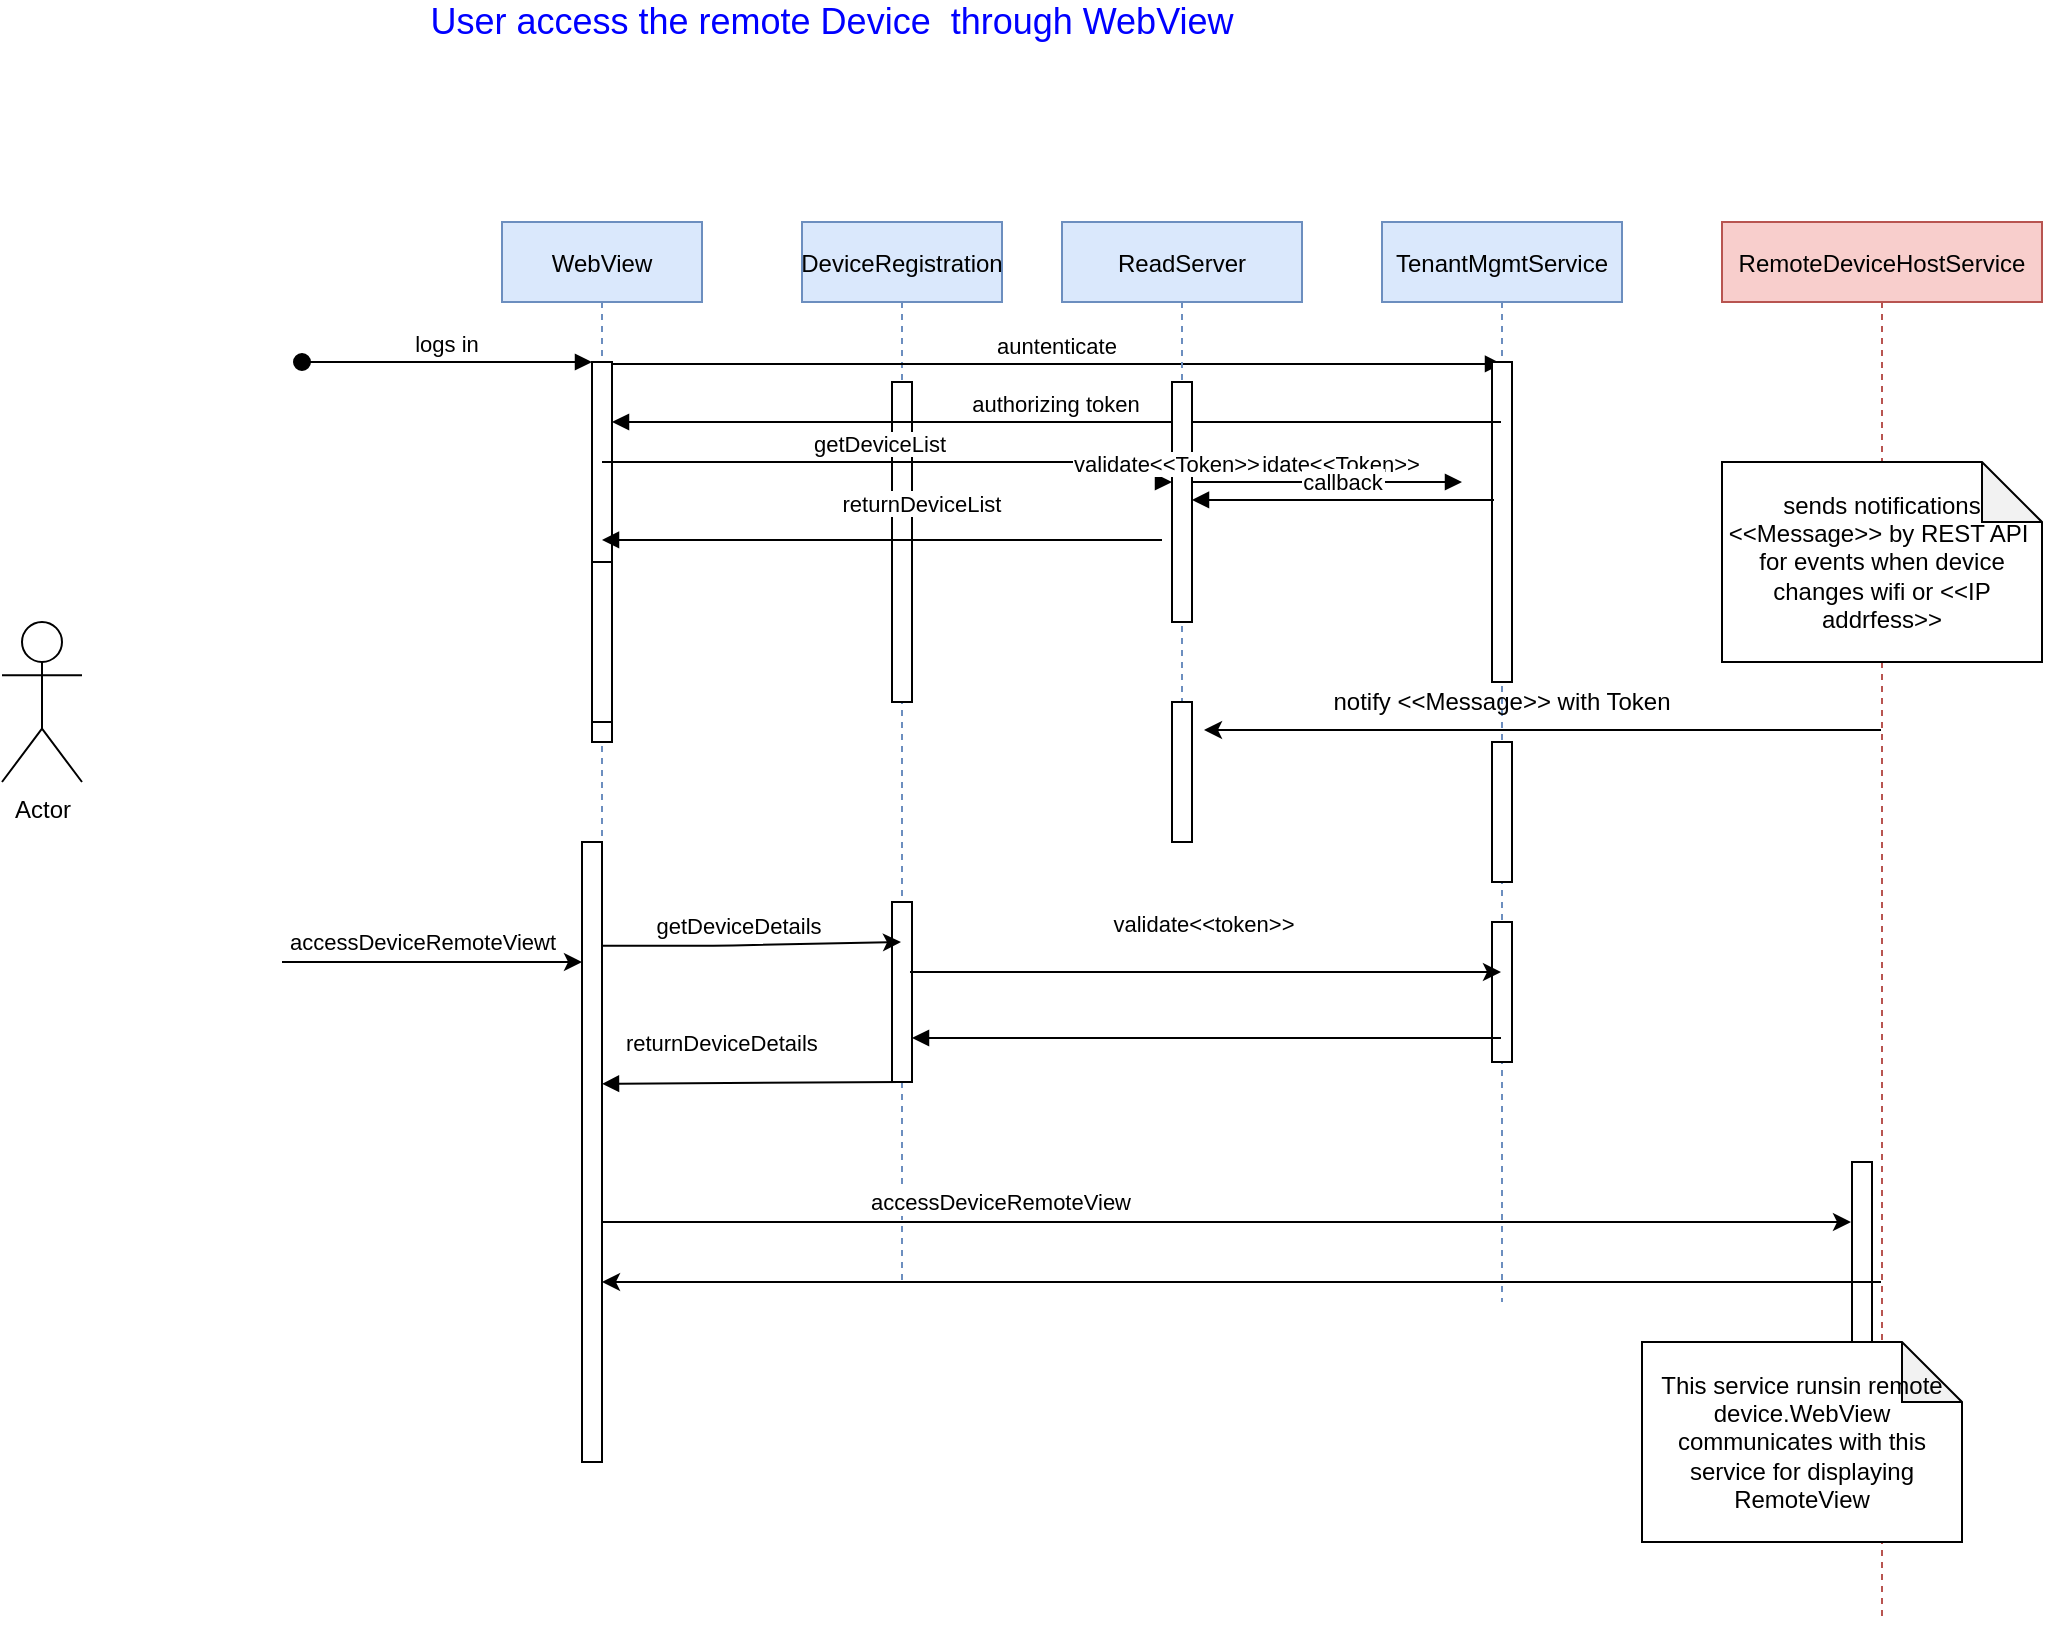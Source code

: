 <mxfile version="13.4.6" type="github">
  <diagram id="kgpKYQtTHZ0yAKxKKP6v" name="Page-1">
    <mxGraphModel dx="2272" dy="1813" grid="1" gridSize="10" guides="1" tooltips="1" connect="1" arrows="1" fold="1" page="1" pageScale="1" pageWidth="850" pageHeight="1100" math="0" shadow="0">
      <root>
        <mxCell id="0" />
        <mxCell id="1" parent="0" />
        <mxCell id="3nuBFxr9cyL0pnOWT2aG-1" value="WebView" style="shape=umlLifeline;perimeter=lifelinePerimeter;container=1;collapsible=0;recursiveResize=0;rounded=0;shadow=0;strokeWidth=1;fillColor=#dae8fc;strokeColor=#6c8ebf;" parent="1" vertex="1">
          <mxGeometry x="70" y="60" width="100" height="540" as="geometry" />
        </mxCell>
        <mxCell id="3nuBFxr9cyL0pnOWT2aG-2" value="" style="points=[];perimeter=orthogonalPerimeter;rounded=0;shadow=0;strokeWidth=1;" parent="3nuBFxr9cyL0pnOWT2aG-1" vertex="1">
          <mxGeometry x="45" y="70" width="10" height="190" as="geometry" />
        </mxCell>
        <mxCell id="3nuBFxr9cyL0pnOWT2aG-3" value="logs in" style="verticalAlign=bottom;startArrow=oval;endArrow=block;startSize=8;shadow=0;strokeWidth=1;" parent="3nuBFxr9cyL0pnOWT2aG-1" target="3nuBFxr9cyL0pnOWT2aG-2" edge="1">
          <mxGeometry relative="1" as="geometry">
            <mxPoint x="-100" y="70" as="sourcePoint" />
          </mxGeometry>
        </mxCell>
        <mxCell id="3nuBFxr9cyL0pnOWT2aG-4" value="" style="points=[];perimeter=orthogonalPerimeter;rounded=0;shadow=0;strokeWidth=1;" parent="3nuBFxr9cyL0pnOWT2aG-1" vertex="1">
          <mxGeometry x="45" y="170" width="10" height="80" as="geometry" />
        </mxCell>
        <mxCell id="3nuBFxr9cyL0pnOWT2aG-5" value="DeviceRegistration" style="shape=umlLifeline;perimeter=lifelinePerimeter;container=1;collapsible=0;recursiveResize=0;rounded=0;shadow=0;strokeWidth=1;fillColor=#dae8fc;strokeColor=#6c8ebf;" parent="1" vertex="1">
          <mxGeometry x="220" y="60" width="100" height="530" as="geometry" />
        </mxCell>
        <mxCell id="3nuBFxr9cyL0pnOWT2aG-6" value="" style="points=[];perimeter=orthogonalPerimeter;rounded=0;shadow=0;strokeWidth=1;" parent="3nuBFxr9cyL0pnOWT2aG-5" vertex="1">
          <mxGeometry x="45" y="80" width="10" height="160" as="geometry" />
        </mxCell>
        <mxCell id="Mg3NlpapDC915E2sUTMI-25" value="" style="points=[];perimeter=orthogonalPerimeter;rounded=0;shadow=0;strokeWidth=1;" vertex="1" parent="3nuBFxr9cyL0pnOWT2aG-5">
          <mxGeometry x="45" y="340" width="10" height="90" as="geometry" />
        </mxCell>
        <mxCell id="3nuBFxr9cyL0pnOWT2aG-8" value="auntenticate" style="verticalAlign=bottom;endArrow=block;entryX=0.5;entryY=0.006;shadow=0;strokeWidth=1;entryDx=0;entryDy=0;entryPerimeter=0;" parent="1" source="3nuBFxr9cyL0pnOWT2aG-2" target="Mg3NlpapDC915E2sUTMI-3" edge="1">
          <mxGeometry relative="1" as="geometry">
            <mxPoint x="275" y="160" as="sourcePoint" />
          </mxGeometry>
        </mxCell>
        <mxCell id="Mg3NlpapDC915E2sUTMI-1" value="Actor" style="shape=umlActor;verticalLabelPosition=bottom;verticalAlign=top;html=1;outlineConnect=0;" vertex="1" parent="1">
          <mxGeometry x="-180" y="260" width="40" height="80" as="geometry" />
        </mxCell>
        <mxCell id="Mg3NlpapDC915E2sUTMI-2" value="TenantMgmtService" style="shape=umlLifeline;perimeter=lifelinePerimeter;container=1;collapsible=0;recursiveResize=0;rounded=0;shadow=0;strokeWidth=1;fillColor=#dae8fc;strokeColor=#6c8ebf;" vertex="1" parent="1">
          <mxGeometry x="510" y="60" width="120" height="540" as="geometry" />
        </mxCell>
        <mxCell id="Mg3NlpapDC915E2sUTMI-3" value="" style="points=[];perimeter=orthogonalPerimeter;rounded=0;shadow=0;strokeWidth=1;" vertex="1" parent="Mg3NlpapDC915E2sUTMI-2">
          <mxGeometry x="55" y="70" width="10" height="160" as="geometry" />
        </mxCell>
        <mxCell id="Mg3NlpapDC915E2sUTMI-27" value="" style="points=[];perimeter=orthogonalPerimeter;rounded=0;shadow=0;strokeWidth=1;" vertex="1" parent="Mg3NlpapDC915E2sUTMI-2">
          <mxGeometry x="55" y="350" width="10" height="70" as="geometry" />
        </mxCell>
        <mxCell id="Mg3NlpapDC915E2sUTMI-38" value="" style="points=[];perimeter=orthogonalPerimeter;rounded=0;shadow=0;strokeWidth=1;" vertex="1" parent="Mg3NlpapDC915E2sUTMI-2">
          <mxGeometry x="55" y="260" width="10" height="70" as="geometry" />
        </mxCell>
        <mxCell id="Mg3NlpapDC915E2sUTMI-4" value="&lt;font style=&quot;font-size: 18px&quot; color=&quot;#0000ff&quot;&gt;User access the remote Device&amp;nbsp; through WebView&lt;/font&gt;" style="text;html=1;strokeColor=none;fillColor=none;align=center;verticalAlign=middle;whiteSpace=wrap;rounded=0;" vertex="1" parent="1">
          <mxGeometry x="10" y="-50" width="450" height="20" as="geometry" />
        </mxCell>
        <mxCell id="Mg3NlpapDC915E2sUTMI-5" value="ReadServer" style="shape=umlLifeline;perimeter=lifelinePerimeter;container=1;collapsible=0;recursiveResize=0;rounded=0;shadow=0;strokeWidth=1;fillColor=#dae8fc;strokeColor=#6c8ebf;" vertex="1" parent="1">
          <mxGeometry x="350" y="60" width="120" height="300" as="geometry" />
        </mxCell>
        <mxCell id="Mg3NlpapDC915E2sUTMI-7" value="RemoteDeviceHostService" style="shape=umlLifeline;perimeter=lifelinePerimeter;container=1;collapsible=0;recursiveResize=0;rounded=0;shadow=0;strokeWidth=1;fillColor=#f8cecc;strokeColor=#b85450;" vertex="1" parent="1">
          <mxGeometry x="680" y="60" width="160" height="700" as="geometry" />
        </mxCell>
        <mxCell id="Mg3NlpapDC915E2sUTMI-8" value="" style="points=[];perimeter=orthogonalPerimeter;rounded=0;shadow=0;strokeWidth=1;" vertex="1" parent="Mg3NlpapDC915E2sUTMI-7">
          <mxGeometry x="65" y="470" width="10" height="150" as="geometry" />
        </mxCell>
        <mxCell id="Mg3NlpapDC915E2sUTMI-30" value="This service runsin remote device.WebView communicates with this service for displaying RemoteView" style="shape=note;whiteSpace=wrap;html=1;backgroundOutline=1;darkOpacity=0.05;" vertex="1" parent="Mg3NlpapDC915E2sUTMI-7">
          <mxGeometry x="-40" y="560" width="160" height="100" as="geometry" />
        </mxCell>
        <mxCell id="Mg3NlpapDC915E2sUTMI-36" value="sends notifications &amp;lt;&amp;lt;Message&amp;gt;&amp;gt; by REST API&amp;nbsp; for events when device changes wifi or &amp;lt;&amp;lt;IP addrfess&amp;gt;&amp;gt;" style="shape=note;whiteSpace=wrap;html=1;backgroundOutline=1;darkOpacity=0.05;" vertex="1" parent="Mg3NlpapDC915E2sUTMI-7">
          <mxGeometry y="120" width="160" height="100" as="geometry" />
        </mxCell>
        <mxCell id="Mg3NlpapDC915E2sUTMI-9" value="authorizing token" style="verticalAlign=bottom;endArrow=block;shadow=0;strokeWidth=1;" edge="1" parent="1" source="Mg3NlpapDC915E2sUTMI-2" target="3nuBFxr9cyL0pnOWT2aG-2">
          <mxGeometry relative="1" as="geometry">
            <mxPoint x="275" y="190" as="sourcePoint" />
            <mxPoint x="140" y="190" as="targetPoint" />
            <Array as="points">
              <mxPoint x="330" y="160" />
            </Array>
          </mxGeometry>
        </mxCell>
        <mxCell id="Mg3NlpapDC915E2sUTMI-10" value="getDeviceList" style="verticalAlign=bottom;endArrow=block;shadow=0;strokeWidth=1;" edge="1" parent="1" source="3nuBFxr9cyL0pnOWT2aG-1">
          <mxGeometry x="0.002" relative="1" as="geometry">
            <mxPoint x="150" y="170.0" as="sourcePoint" />
            <mxPoint x="397" y="180" as="targetPoint" />
            <Array as="points">
              <mxPoint x="320" y="180" />
            </Array>
            <mxPoint as="offset" />
          </mxGeometry>
        </mxCell>
        <mxCell id="Mg3NlpapDC915E2sUTMI-11" value="validate&lt;&lt;Token&gt;&gt;" style="verticalAlign=bottom;endArrow=block;shadow=0;strokeWidth=1;" edge="1" parent="1" source="Mg3NlpapDC915E2sUTMI-6">
          <mxGeometry x="0.002" relative="1" as="geometry">
            <mxPoint x="400" y="190" as="sourcePoint" />
            <mxPoint x="550" y="190" as="targetPoint" />
            <Array as="points">
              <mxPoint x="520" y="190" />
            </Array>
            <mxPoint as="offset" />
          </mxGeometry>
        </mxCell>
        <mxCell id="Mg3NlpapDC915E2sUTMI-12" value="callback" style="verticalAlign=bottom;endArrow=block;shadow=0;strokeWidth=1;exitX=0.1;exitY=0.431;exitDx=0;exitDy=0;exitPerimeter=0;" edge="1" parent="1" source="Mg3NlpapDC915E2sUTMI-3" target="Mg3NlpapDC915E2sUTMI-6">
          <mxGeometry relative="1" as="geometry">
            <mxPoint x="550" y="209.5" as="sourcePoint" />
            <mxPoint x="410" y="209.5" as="targetPoint" />
          </mxGeometry>
        </mxCell>
        <mxCell id="Mg3NlpapDC915E2sUTMI-13" value="returnDeviceList" style="verticalAlign=bottom;endArrow=block;shadow=0;strokeWidth=1;exitX=0.1;exitY=0.431;exitDx=0;exitDy=0;exitPerimeter=0;" edge="1" parent="1" target="3nuBFxr9cyL0pnOWT2aG-1">
          <mxGeometry x="-0.144" y="-9" relative="1" as="geometry">
            <mxPoint x="400" y="218.96" as="sourcePoint" />
            <mxPoint x="240" y="221.04" as="targetPoint" />
            <mxPoint as="offset" />
          </mxGeometry>
        </mxCell>
        <mxCell id="Mg3NlpapDC915E2sUTMI-14" value="" style="endArrow=classic;html=1;entryX=0.9;entryY=0.738;entryDx=0;entryDy=0;entryPerimeter=0;" edge="1" parent="1">
          <mxGeometry width="50" height="50" relative="1" as="geometry">
            <mxPoint x="115" y="421.92" as="sourcePoint" />
            <mxPoint x="269.5" y="420.0" as="targetPoint" />
            <Array as="points">
              <mxPoint x="175.5" y="421.92" />
            </Array>
          </mxGeometry>
        </mxCell>
        <mxCell id="Mg3NlpapDC915E2sUTMI-19" value="getDeviceDetails" style="edgeLabel;html=1;align=center;verticalAlign=middle;resizable=0;points=[];" vertex="1" connectable="0" parent="Mg3NlpapDC915E2sUTMI-14">
          <mxGeometry x="-0.062" y="-3" relative="1" as="geometry">
            <mxPoint y="-12.76" as="offset" />
          </mxGeometry>
        </mxCell>
        <mxCell id="Mg3NlpapDC915E2sUTMI-15" value="" style="endArrow=classic;html=1;" edge="1" parent="1">
          <mxGeometry width="50" height="50" relative="1" as="geometry">
            <mxPoint x="-40" y="430" as="sourcePoint" />
            <mxPoint x="110" y="430" as="targetPoint" />
          </mxGeometry>
        </mxCell>
        <mxCell id="Mg3NlpapDC915E2sUTMI-17" value="accessDeviceRemoteViewt" style="edgeLabel;html=1;align=center;verticalAlign=middle;resizable=0;points=[];" vertex="1" connectable="0" parent="Mg3NlpapDC915E2sUTMI-15">
          <mxGeometry x="-0.457" y="-3" relative="1" as="geometry">
            <mxPoint x="29" y="-13" as="offset" />
          </mxGeometry>
        </mxCell>
        <mxCell id="Mg3NlpapDC915E2sUTMI-18" value="returnDeviceDetails" style="verticalAlign=bottom;endArrow=block;entryX=0.5;entryY=0.798;shadow=0;strokeWidth=1;entryDx=0;entryDy=0;entryPerimeter=0;" edge="1" parent="1" source="3nuBFxr9cyL0pnOWT2aG-5" target="3nuBFxr9cyL0pnOWT2aG-1">
          <mxGeometry x="0.202" y="-11" relative="1" as="geometry">
            <mxPoint x="280" y="280.0" as="sourcePoint" />
            <mxPoint x="120" y="282.08" as="targetPoint" />
            <Array as="points">
              <mxPoint x="270" y="490" />
            </Array>
            <mxPoint as="offset" />
          </mxGeometry>
        </mxCell>
        <mxCell id="Mg3NlpapDC915E2sUTMI-20" value="" style="endArrow=classic;html=1;exitX=0.9;exitY=0.389;exitDx=0;exitDy=0;exitPerimeter=0;" edge="1" parent="1" source="Mg3NlpapDC915E2sUTMI-25" target="Mg3NlpapDC915E2sUTMI-2">
          <mxGeometry width="50" height="50" relative="1" as="geometry">
            <mxPoint x="400" y="290" as="sourcePoint" />
            <mxPoint x="560" y="270" as="targetPoint" />
            <Array as="points">
              <mxPoint x="420" y="435" />
            </Array>
          </mxGeometry>
        </mxCell>
        <mxCell id="Mg3NlpapDC915E2sUTMI-21" value="validate&lt;&lt;token&gt;&gt;" style="verticalAlign=bottom;endArrow=block;shadow=0;strokeWidth=1;" edge="1" parent="1" source="Mg3NlpapDC915E2sUTMI-2" target="Mg3NlpapDC915E2sUTMI-25">
          <mxGeometry x="0.083" y="-49" relative="1" as="geometry">
            <mxPoint x="560" y="280.0" as="sourcePoint" />
            <mxPoint x="400" y="282.08" as="targetPoint" />
            <Array as="points">
              <mxPoint x="410" y="468" />
            </Array>
            <mxPoint x="11" y="1" as="offset" />
          </mxGeometry>
        </mxCell>
        <mxCell id="Mg3NlpapDC915E2sUTMI-22" value="" style="endArrow=classic;html=1;" edge="1" parent="1">
          <mxGeometry width="50" height="50" relative="1" as="geometry">
            <mxPoint x="120" y="560" as="sourcePoint" />
            <mxPoint x="744.5" y="560" as="targetPoint" />
          </mxGeometry>
        </mxCell>
        <mxCell id="Mg3NlpapDC915E2sUTMI-23" value="accessDeviceRemoteView" style="edgeLabel;html=1;align=center;verticalAlign=middle;resizable=0;points=[];" vertex="1" connectable="0" parent="Mg3NlpapDC915E2sUTMI-22">
          <mxGeometry x="-0.457" y="-3" relative="1" as="geometry">
            <mxPoint x="29" y="-13" as="offset" />
          </mxGeometry>
        </mxCell>
        <mxCell id="Mg3NlpapDC915E2sUTMI-24" value="" style="points=[];perimeter=orthogonalPerimeter;rounded=0;shadow=0;strokeWidth=1;" vertex="1" parent="1">
          <mxGeometry x="110" y="370" width="10" height="310" as="geometry" />
        </mxCell>
        <mxCell id="Mg3NlpapDC915E2sUTMI-6" value="" style="points=[];perimeter=orthogonalPerimeter;rounded=0;shadow=0;strokeWidth=1;" vertex="1" parent="1">
          <mxGeometry x="405" y="140" width="10" height="120" as="geometry" />
        </mxCell>
        <mxCell id="Mg3NlpapDC915E2sUTMI-28" value="validate&lt;&lt;Token&gt;&gt;" style="verticalAlign=bottom;endArrow=block;shadow=0;strokeWidth=1;" edge="1" parent="1" target="Mg3NlpapDC915E2sUTMI-6">
          <mxGeometry x="0.002" relative="1" as="geometry">
            <mxPoint x="400" y="190" as="sourcePoint" />
            <mxPoint x="550" y="190" as="targetPoint" />
            <Array as="points" />
            <mxPoint as="offset" />
          </mxGeometry>
        </mxCell>
        <mxCell id="Mg3NlpapDC915E2sUTMI-31" value="" style="endArrow=classic;html=1;" edge="1" parent="1" source="Mg3NlpapDC915E2sUTMI-7" target="Mg3NlpapDC915E2sUTMI-24">
          <mxGeometry width="50" height="50" relative="1" as="geometry">
            <mxPoint x="400" y="490" as="sourcePoint" />
            <mxPoint x="123" y="580" as="targetPoint" />
            <Array as="points">
              <mxPoint x="520" y="590" />
            </Array>
          </mxGeometry>
        </mxCell>
        <mxCell id="Mg3NlpapDC915E2sUTMI-32" value="" style="endArrow=classic;html=1;entryX=1.6;entryY=0.2;entryDx=0;entryDy=0;entryPerimeter=0;" edge="1" parent="1" source="Mg3NlpapDC915E2sUTMI-7" target="Mg3NlpapDC915E2sUTMI-33">
          <mxGeometry width="50" height="50" relative="1" as="geometry">
            <mxPoint x="400" y="380" as="sourcePoint" />
            <mxPoint x="450" y="330" as="targetPoint" />
          </mxGeometry>
        </mxCell>
        <mxCell id="Mg3NlpapDC915E2sUTMI-33" value="" style="points=[];perimeter=orthogonalPerimeter;rounded=0;shadow=0;strokeWidth=1;" vertex="1" parent="1">
          <mxGeometry x="405" y="300" width="10" height="70" as="geometry" />
        </mxCell>
        <mxCell id="Mg3NlpapDC915E2sUTMI-37" value="notify &amp;lt;&amp;lt;Message&amp;gt;&amp;gt; with Token" style="text;html=1;strokeColor=none;fillColor=none;align=center;verticalAlign=middle;whiteSpace=wrap;rounded=0;" vertex="1" parent="1">
          <mxGeometry x="480" y="290" width="180" height="20" as="geometry" />
        </mxCell>
      </root>
    </mxGraphModel>
  </diagram>
</mxfile>
